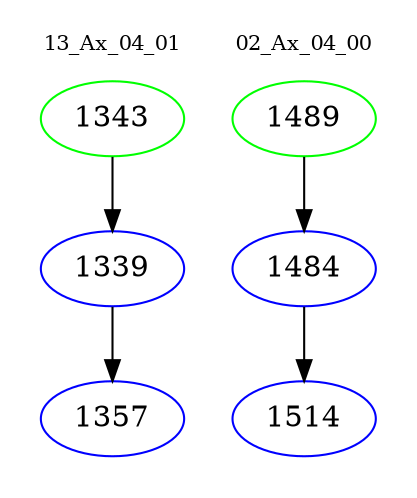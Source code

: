 digraph{
subgraph cluster_0 {
color = white
label = "13_Ax_04_01";
fontsize=10;
T0_1343 [label="1343", color="green"]
T0_1343 -> T0_1339 [color="black"]
T0_1339 [label="1339", color="blue"]
T0_1339 -> T0_1357 [color="black"]
T0_1357 [label="1357", color="blue"]
}
subgraph cluster_1 {
color = white
label = "02_Ax_04_00";
fontsize=10;
T1_1489 [label="1489", color="green"]
T1_1489 -> T1_1484 [color="black"]
T1_1484 [label="1484", color="blue"]
T1_1484 -> T1_1514 [color="black"]
T1_1514 [label="1514", color="blue"]
}
}
